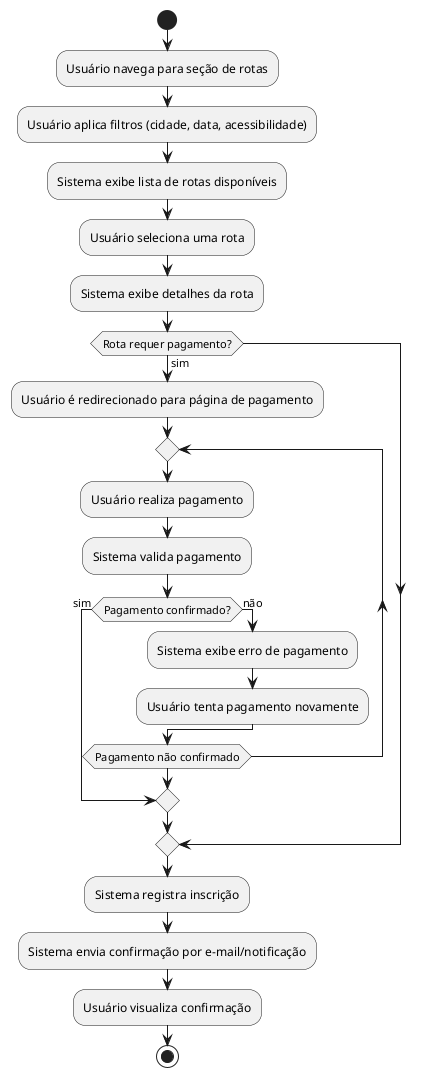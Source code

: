 @startuml
start

:Usuário navega para seção de rotas;
:Usuário aplica filtros (cidade, data, acessibilidade);
:Sistema exibe lista de rotas disponíveis;
:Usuário seleciona uma rota;
:Sistema exibe detalhes da rota;

if (Rota requer pagamento?) then (sim)
    :Usuário é redirecionado para página de pagamento;

    repeat
        :Usuário realiza pagamento;
        :Sistema valida pagamento;
        if (Pagamento confirmado?) then (sim)
            break
        else (não)
            :Sistema exibe erro de pagamento;
            :Usuário tenta pagamento novamente;
        endif
    repeat while (Pagamento não confirmado)
endif

:Sistema registra inscrição;
:Sistema envia confirmação por e-mail/notificação;
:Usuário visualiza confirmação;
stop

@enduml
